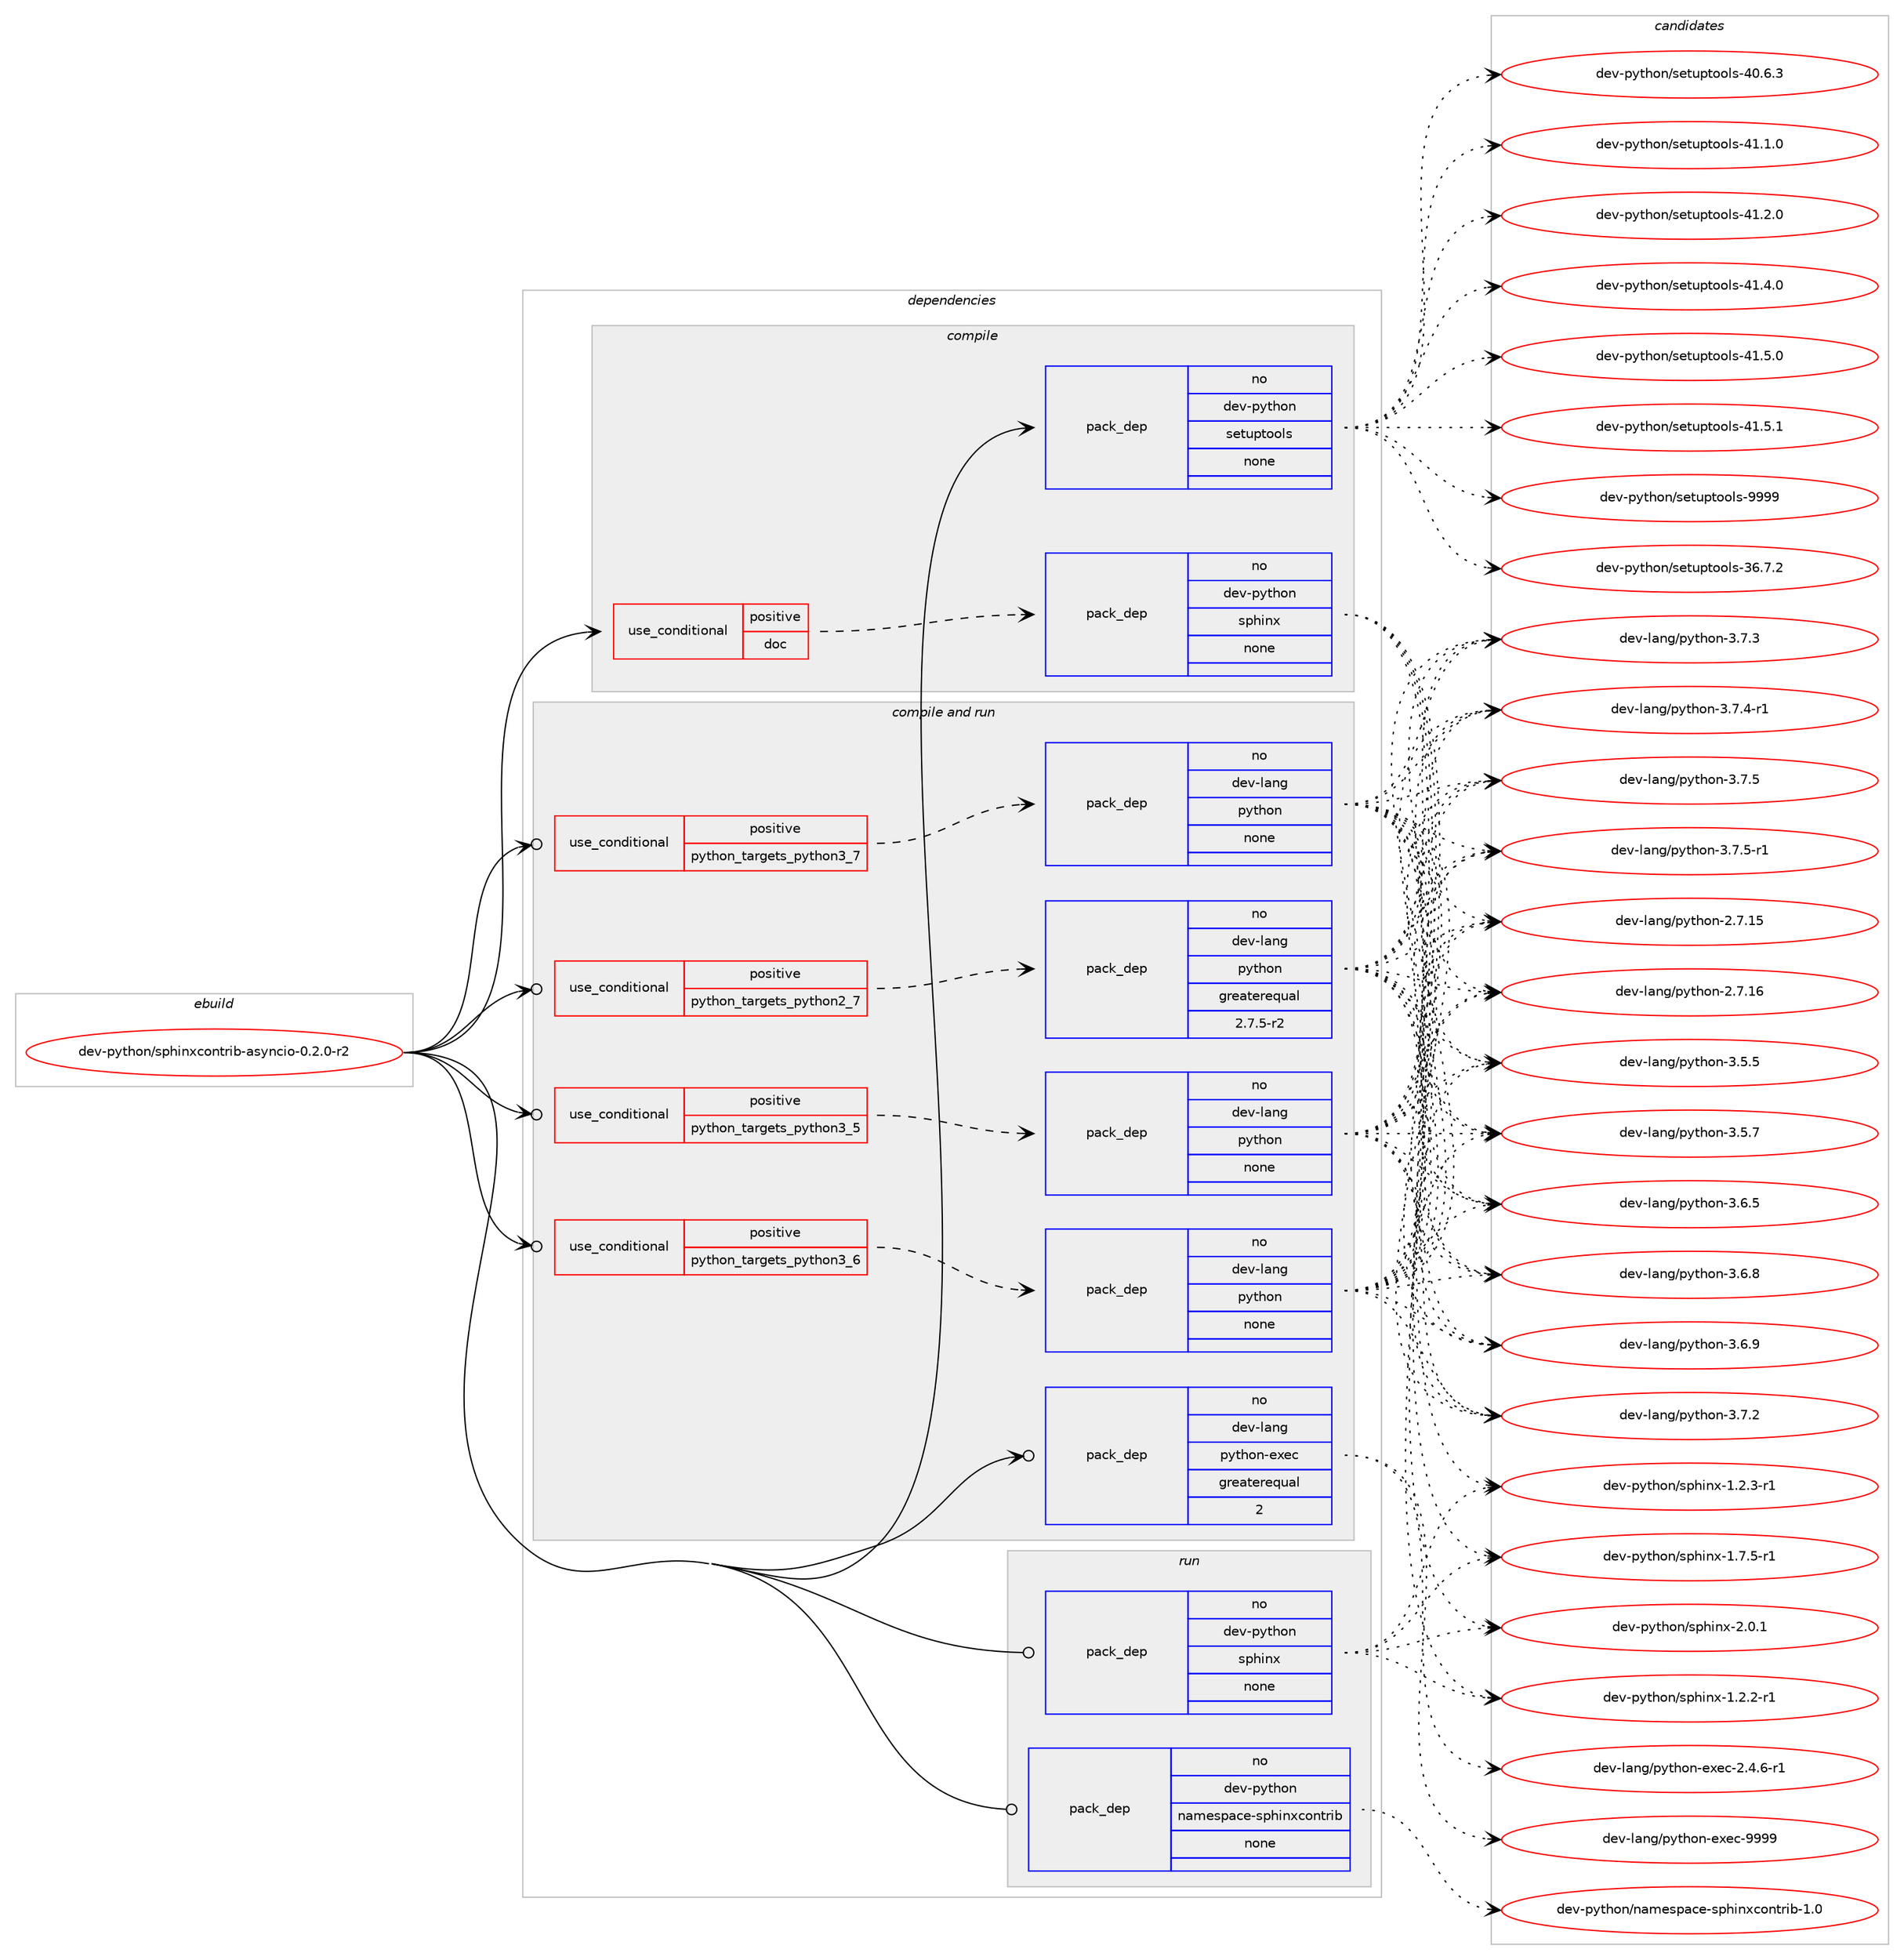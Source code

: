 digraph prolog {

# *************
# Graph options
# *************

newrank=true;
concentrate=true;
compound=true;
graph [rankdir=LR,fontname=Helvetica,fontsize=10,ranksep=1.5];#, ranksep=2.5, nodesep=0.2];
edge  [arrowhead=vee];
node  [fontname=Helvetica,fontsize=10];

# **********
# The ebuild
# **********

subgraph cluster_leftcol {
color=gray;
rank=same;
label=<<i>ebuild</i>>;
id [label="dev-python/sphinxcontrib-asyncio-0.2.0-r2", color=red, width=4, href="../dev-python/sphinxcontrib-asyncio-0.2.0-r2.svg"];
}

# ****************
# The dependencies
# ****************

subgraph cluster_midcol {
color=gray;
label=<<i>dependencies</i>>;
subgraph cluster_compile {
fillcolor="#eeeeee";
style=filled;
label=<<i>compile</i>>;
subgraph cond149709 {
dependency638266 [label=<<TABLE BORDER="0" CELLBORDER="1" CELLSPACING="0" CELLPADDING="4"><TR><TD ROWSPAN="3" CELLPADDING="10">use_conditional</TD></TR><TR><TD>positive</TD></TR><TR><TD>doc</TD></TR></TABLE>>, shape=none, color=red];
subgraph pack476676 {
dependency638267 [label=<<TABLE BORDER="0" CELLBORDER="1" CELLSPACING="0" CELLPADDING="4" WIDTH="220"><TR><TD ROWSPAN="6" CELLPADDING="30">pack_dep</TD></TR><TR><TD WIDTH="110">no</TD></TR><TR><TD>dev-python</TD></TR><TR><TD>sphinx</TD></TR><TR><TD>none</TD></TR><TR><TD></TD></TR></TABLE>>, shape=none, color=blue];
}
dependency638266:e -> dependency638267:w [weight=20,style="dashed",arrowhead="vee"];
}
id:e -> dependency638266:w [weight=20,style="solid",arrowhead="vee"];
subgraph pack476677 {
dependency638268 [label=<<TABLE BORDER="0" CELLBORDER="1" CELLSPACING="0" CELLPADDING="4" WIDTH="220"><TR><TD ROWSPAN="6" CELLPADDING="30">pack_dep</TD></TR><TR><TD WIDTH="110">no</TD></TR><TR><TD>dev-python</TD></TR><TR><TD>setuptools</TD></TR><TR><TD>none</TD></TR><TR><TD></TD></TR></TABLE>>, shape=none, color=blue];
}
id:e -> dependency638268:w [weight=20,style="solid",arrowhead="vee"];
}
subgraph cluster_compileandrun {
fillcolor="#eeeeee";
style=filled;
label=<<i>compile and run</i>>;
subgraph cond149710 {
dependency638269 [label=<<TABLE BORDER="0" CELLBORDER="1" CELLSPACING="0" CELLPADDING="4"><TR><TD ROWSPAN="3" CELLPADDING="10">use_conditional</TD></TR><TR><TD>positive</TD></TR><TR><TD>python_targets_python2_7</TD></TR></TABLE>>, shape=none, color=red];
subgraph pack476678 {
dependency638270 [label=<<TABLE BORDER="0" CELLBORDER="1" CELLSPACING="0" CELLPADDING="4" WIDTH="220"><TR><TD ROWSPAN="6" CELLPADDING="30">pack_dep</TD></TR><TR><TD WIDTH="110">no</TD></TR><TR><TD>dev-lang</TD></TR><TR><TD>python</TD></TR><TR><TD>greaterequal</TD></TR><TR><TD>2.7.5-r2</TD></TR></TABLE>>, shape=none, color=blue];
}
dependency638269:e -> dependency638270:w [weight=20,style="dashed",arrowhead="vee"];
}
id:e -> dependency638269:w [weight=20,style="solid",arrowhead="odotvee"];
subgraph cond149711 {
dependency638271 [label=<<TABLE BORDER="0" CELLBORDER="1" CELLSPACING="0" CELLPADDING="4"><TR><TD ROWSPAN="3" CELLPADDING="10">use_conditional</TD></TR><TR><TD>positive</TD></TR><TR><TD>python_targets_python3_5</TD></TR></TABLE>>, shape=none, color=red];
subgraph pack476679 {
dependency638272 [label=<<TABLE BORDER="0" CELLBORDER="1" CELLSPACING="0" CELLPADDING="4" WIDTH="220"><TR><TD ROWSPAN="6" CELLPADDING="30">pack_dep</TD></TR><TR><TD WIDTH="110">no</TD></TR><TR><TD>dev-lang</TD></TR><TR><TD>python</TD></TR><TR><TD>none</TD></TR><TR><TD></TD></TR></TABLE>>, shape=none, color=blue];
}
dependency638271:e -> dependency638272:w [weight=20,style="dashed",arrowhead="vee"];
}
id:e -> dependency638271:w [weight=20,style="solid",arrowhead="odotvee"];
subgraph cond149712 {
dependency638273 [label=<<TABLE BORDER="0" CELLBORDER="1" CELLSPACING="0" CELLPADDING="4"><TR><TD ROWSPAN="3" CELLPADDING="10">use_conditional</TD></TR><TR><TD>positive</TD></TR><TR><TD>python_targets_python3_6</TD></TR></TABLE>>, shape=none, color=red];
subgraph pack476680 {
dependency638274 [label=<<TABLE BORDER="0" CELLBORDER="1" CELLSPACING="0" CELLPADDING="4" WIDTH="220"><TR><TD ROWSPAN="6" CELLPADDING="30">pack_dep</TD></TR><TR><TD WIDTH="110">no</TD></TR><TR><TD>dev-lang</TD></TR><TR><TD>python</TD></TR><TR><TD>none</TD></TR><TR><TD></TD></TR></TABLE>>, shape=none, color=blue];
}
dependency638273:e -> dependency638274:w [weight=20,style="dashed",arrowhead="vee"];
}
id:e -> dependency638273:w [weight=20,style="solid",arrowhead="odotvee"];
subgraph cond149713 {
dependency638275 [label=<<TABLE BORDER="0" CELLBORDER="1" CELLSPACING="0" CELLPADDING="4"><TR><TD ROWSPAN="3" CELLPADDING="10">use_conditional</TD></TR><TR><TD>positive</TD></TR><TR><TD>python_targets_python3_7</TD></TR></TABLE>>, shape=none, color=red];
subgraph pack476681 {
dependency638276 [label=<<TABLE BORDER="0" CELLBORDER="1" CELLSPACING="0" CELLPADDING="4" WIDTH="220"><TR><TD ROWSPAN="6" CELLPADDING="30">pack_dep</TD></TR><TR><TD WIDTH="110">no</TD></TR><TR><TD>dev-lang</TD></TR><TR><TD>python</TD></TR><TR><TD>none</TD></TR><TR><TD></TD></TR></TABLE>>, shape=none, color=blue];
}
dependency638275:e -> dependency638276:w [weight=20,style="dashed",arrowhead="vee"];
}
id:e -> dependency638275:w [weight=20,style="solid",arrowhead="odotvee"];
subgraph pack476682 {
dependency638277 [label=<<TABLE BORDER="0" CELLBORDER="1" CELLSPACING="0" CELLPADDING="4" WIDTH="220"><TR><TD ROWSPAN="6" CELLPADDING="30">pack_dep</TD></TR><TR><TD WIDTH="110">no</TD></TR><TR><TD>dev-lang</TD></TR><TR><TD>python-exec</TD></TR><TR><TD>greaterequal</TD></TR><TR><TD>2</TD></TR></TABLE>>, shape=none, color=blue];
}
id:e -> dependency638277:w [weight=20,style="solid",arrowhead="odotvee"];
}
subgraph cluster_run {
fillcolor="#eeeeee";
style=filled;
label=<<i>run</i>>;
subgraph pack476683 {
dependency638278 [label=<<TABLE BORDER="0" CELLBORDER="1" CELLSPACING="0" CELLPADDING="4" WIDTH="220"><TR><TD ROWSPAN="6" CELLPADDING="30">pack_dep</TD></TR><TR><TD WIDTH="110">no</TD></TR><TR><TD>dev-python</TD></TR><TR><TD>namespace-sphinxcontrib</TD></TR><TR><TD>none</TD></TR><TR><TD></TD></TR></TABLE>>, shape=none, color=blue];
}
id:e -> dependency638278:w [weight=20,style="solid",arrowhead="odot"];
subgraph pack476684 {
dependency638279 [label=<<TABLE BORDER="0" CELLBORDER="1" CELLSPACING="0" CELLPADDING="4" WIDTH="220"><TR><TD ROWSPAN="6" CELLPADDING="30">pack_dep</TD></TR><TR><TD WIDTH="110">no</TD></TR><TR><TD>dev-python</TD></TR><TR><TD>sphinx</TD></TR><TR><TD>none</TD></TR><TR><TD></TD></TR></TABLE>>, shape=none, color=blue];
}
id:e -> dependency638279:w [weight=20,style="solid",arrowhead="odot"];
}
}

# **************
# The candidates
# **************

subgraph cluster_choices {
rank=same;
color=gray;
label=<<i>candidates</i>>;

subgraph choice476676 {
color=black;
nodesep=1;
choice10010111845112121116104111110471151121041051101204549465046504511449 [label="dev-python/sphinx-1.2.2-r1", color=red, width=4,href="../dev-python/sphinx-1.2.2-r1.svg"];
choice10010111845112121116104111110471151121041051101204549465046514511449 [label="dev-python/sphinx-1.2.3-r1", color=red, width=4,href="../dev-python/sphinx-1.2.3-r1.svg"];
choice10010111845112121116104111110471151121041051101204549465546534511449 [label="dev-python/sphinx-1.7.5-r1", color=red, width=4,href="../dev-python/sphinx-1.7.5-r1.svg"];
choice1001011184511212111610411111047115112104105110120455046484649 [label="dev-python/sphinx-2.0.1", color=red, width=4,href="../dev-python/sphinx-2.0.1.svg"];
dependency638267:e -> choice10010111845112121116104111110471151121041051101204549465046504511449:w [style=dotted,weight="100"];
dependency638267:e -> choice10010111845112121116104111110471151121041051101204549465046514511449:w [style=dotted,weight="100"];
dependency638267:e -> choice10010111845112121116104111110471151121041051101204549465546534511449:w [style=dotted,weight="100"];
dependency638267:e -> choice1001011184511212111610411111047115112104105110120455046484649:w [style=dotted,weight="100"];
}
subgraph choice476677 {
color=black;
nodesep=1;
choice100101118451121211161041111104711510111611711211611111110811545515446554650 [label="dev-python/setuptools-36.7.2", color=red, width=4,href="../dev-python/setuptools-36.7.2.svg"];
choice100101118451121211161041111104711510111611711211611111110811545524846544651 [label="dev-python/setuptools-40.6.3", color=red, width=4,href="../dev-python/setuptools-40.6.3.svg"];
choice100101118451121211161041111104711510111611711211611111110811545524946494648 [label="dev-python/setuptools-41.1.0", color=red, width=4,href="../dev-python/setuptools-41.1.0.svg"];
choice100101118451121211161041111104711510111611711211611111110811545524946504648 [label="dev-python/setuptools-41.2.0", color=red, width=4,href="../dev-python/setuptools-41.2.0.svg"];
choice100101118451121211161041111104711510111611711211611111110811545524946524648 [label="dev-python/setuptools-41.4.0", color=red, width=4,href="../dev-python/setuptools-41.4.0.svg"];
choice100101118451121211161041111104711510111611711211611111110811545524946534648 [label="dev-python/setuptools-41.5.0", color=red, width=4,href="../dev-python/setuptools-41.5.0.svg"];
choice100101118451121211161041111104711510111611711211611111110811545524946534649 [label="dev-python/setuptools-41.5.1", color=red, width=4,href="../dev-python/setuptools-41.5.1.svg"];
choice10010111845112121116104111110471151011161171121161111111081154557575757 [label="dev-python/setuptools-9999", color=red, width=4,href="../dev-python/setuptools-9999.svg"];
dependency638268:e -> choice100101118451121211161041111104711510111611711211611111110811545515446554650:w [style=dotted,weight="100"];
dependency638268:e -> choice100101118451121211161041111104711510111611711211611111110811545524846544651:w [style=dotted,weight="100"];
dependency638268:e -> choice100101118451121211161041111104711510111611711211611111110811545524946494648:w [style=dotted,weight="100"];
dependency638268:e -> choice100101118451121211161041111104711510111611711211611111110811545524946504648:w [style=dotted,weight="100"];
dependency638268:e -> choice100101118451121211161041111104711510111611711211611111110811545524946524648:w [style=dotted,weight="100"];
dependency638268:e -> choice100101118451121211161041111104711510111611711211611111110811545524946534648:w [style=dotted,weight="100"];
dependency638268:e -> choice100101118451121211161041111104711510111611711211611111110811545524946534649:w [style=dotted,weight="100"];
dependency638268:e -> choice10010111845112121116104111110471151011161171121161111111081154557575757:w [style=dotted,weight="100"];
}
subgraph choice476678 {
color=black;
nodesep=1;
choice10010111845108971101034711212111610411111045504655464953 [label="dev-lang/python-2.7.15", color=red, width=4,href="../dev-lang/python-2.7.15.svg"];
choice10010111845108971101034711212111610411111045504655464954 [label="dev-lang/python-2.7.16", color=red, width=4,href="../dev-lang/python-2.7.16.svg"];
choice100101118451089711010347112121116104111110455146534653 [label="dev-lang/python-3.5.5", color=red, width=4,href="../dev-lang/python-3.5.5.svg"];
choice100101118451089711010347112121116104111110455146534655 [label="dev-lang/python-3.5.7", color=red, width=4,href="../dev-lang/python-3.5.7.svg"];
choice100101118451089711010347112121116104111110455146544653 [label="dev-lang/python-3.6.5", color=red, width=4,href="../dev-lang/python-3.6.5.svg"];
choice100101118451089711010347112121116104111110455146544656 [label="dev-lang/python-3.6.8", color=red, width=4,href="../dev-lang/python-3.6.8.svg"];
choice100101118451089711010347112121116104111110455146544657 [label="dev-lang/python-3.6.9", color=red, width=4,href="../dev-lang/python-3.6.9.svg"];
choice100101118451089711010347112121116104111110455146554650 [label="dev-lang/python-3.7.2", color=red, width=4,href="../dev-lang/python-3.7.2.svg"];
choice100101118451089711010347112121116104111110455146554651 [label="dev-lang/python-3.7.3", color=red, width=4,href="../dev-lang/python-3.7.3.svg"];
choice1001011184510897110103471121211161041111104551465546524511449 [label="dev-lang/python-3.7.4-r1", color=red, width=4,href="../dev-lang/python-3.7.4-r1.svg"];
choice100101118451089711010347112121116104111110455146554653 [label="dev-lang/python-3.7.5", color=red, width=4,href="../dev-lang/python-3.7.5.svg"];
choice1001011184510897110103471121211161041111104551465546534511449 [label="dev-lang/python-3.7.5-r1", color=red, width=4,href="../dev-lang/python-3.7.5-r1.svg"];
dependency638270:e -> choice10010111845108971101034711212111610411111045504655464953:w [style=dotted,weight="100"];
dependency638270:e -> choice10010111845108971101034711212111610411111045504655464954:w [style=dotted,weight="100"];
dependency638270:e -> choice100101118451089711010347112121116104111110455146534653:w [style=dotted,weight="100"];
dependency638270:e -> choice100101118451089711010347112121116104111110455146534655:w [style=dotted,weight="100"];
dependency638270:e -> choice100101118451089711010347112121116104111110455146544653:w [style=dotted,weight="100"];
dependency638270:e -> choice100101118451089711010347112121116104111110455146544656:w [style=dotted,weight="100"];
dependency638270:e -> choice100101118451089711010347112121116104111110455146544657:w [style=dotted,weight="100"];
dependency638270:e -> choice100101118451089711010347112121116104111110455146554650:w [style=dotted,weight="100"];
dependency638270:e -> choice100101118451089711010347112121116104111110455146554651:w [style=dotted,weight="100"];
dependency638270:e -> choice1001011184510897110103471121211161041111104551465546524511449:w [style=dotted,weight="100"];
dependency638270:e -> choice100101118451089711010347112121116104111110455146554653:w [style=dotted,weight="100"];
dependency638270:e -> choice1001011184510897110103471121211161041111104551465546534511449:w [style=dotted,weight="100"];
}
subgraph choice476679 {
color=black;
nodesep=1;
choice10010111845108971101034711212111610411111045504655464953 [label="dev-lang/python-2.7.15", color=red, width=4,href="../dev-lang/python-2.7.15.svg"];
choice10010111845108971101034711212111610411111045504655464954 [label="dev-lang/python-2.7.16", color=red, width=4,href="../dev-lang/python-2.7.16.svg"];
choice100101118451089711010347112121116104111110455146534653 [label="dev-lang/python-3.5.5", color=red, width=4,href="../dev-lang/python-3.5.5.svg"];
choice100101118451089711010347112121116104111110455146534655 [label="dev-lang/python-3.5.7", color=red, width=4,href="../dev-lang/python-3.5.7.svg"];
choice100101118451089711010347112121116104111110455146544653 [label="dev-lang/python-3.6.5", color=red, width=4,href="../dev-lang/python-3.6.5.svg"];
choice100101118451089711010347112121116104111110455146544656 [label="dev-lang/python-3.6.8", color=red, width=4,href="../dev-lang/python-3.6.8.svg"];
choice100101118451089711010347112121116104111110455146544657 [label="dev-lang/python-3.6.9", color=red, width=4,href="../dev-lang/python-3.6.9.svg"];
choice100101118451089711010347112121116104111110455146554650 [label="dev-lang/python-3.7.2", color=red, width=4,href="../dev-lang/python-3.7.2.svg"];
choice100101118451089711010347112121116104111110455146554651 [label="dev-lang/python-3.7.3", color=red, width=4,href="../dev-lang/python-3.7.3.svg"];
choice1001011184510897110103471121211161041111104551465546524511449 [label="dev-lang/python-3.7.4-r1", color=red, width=4,href="../dev-lang/python-3.7.4-r1.svg"];
choice100101118451089711010347112121116104111110455146554653 [label="dev-lang/python-3.7.5", color=red, width=4,href="../dev-lang/python-3.7.5.svg"];
choice1001011184510897110103471121211161041111104551465546534511449 [label="dev-lang/python-3.7.5-r1", color=red, width=4,href="../dev-lang/python-3.7.5-r1.svg"];
dependency638272:e -> choice10010111845108971101034711212111610411111045504655464953:w [style=dotted,weight="100"];
dependency638272:e -> choice10010111845108971101034711212111610411111045504655464954:w [style=dotted,weight="100"];
dependency638272:e -> choice100101118451089711010347112121116104111110455146534653:w [style=dotted,weight="100"];
dependency638272:e -> choice100101118451089711010347112121116104111110455146534655:w [style=dotted,weight="100"];
dependency638272:e -> choice100101118451089711010347112121116104111110455146544653:w [style=dotted,weight="100"];
dependency638272:e -> choice100101118451089711010347112121116104111110455146544656:w [style=dotted,weight="100"];
dependency638272:e -> choice100101118451089711010347112121116104111110455146544657:w [style=dotted,weight="100"];
dependency638272:e -> choice100101118451089711010347112121116104111110455146554650:w [style=dotted,weight="100"];
dependency638272:e -> choice100101118451089711010347112121116104111110455146554651:w [style=dotted,weight="100"];
dependency638272:e -> choice1001011184510897110103471121211161041111104551465546524511449:w [style=dotted,weight="100"];
dependency638272:e -> choice100101118451089711010347112121116104111110455146554653:w [style=dotted,weight="100"];
dependency638272:e -> choice1001011184510897110103471121211161041111104551465546534511449:w [style=dotted,weight="100"];
}
subgraph choice476680 {
color=black;
nodesep=1;
choice10010111845108971101034711212111610411111045504655464953 [label="dev-lang/python-2.7.15", color=red, width=4,href="../dev-lang/python-2.7.15.svg"];
choice10010111845108971101034711212111610411111045504655464954 [label="dev-lang/python-2.7.16", color=red, width=4,href="../dev-lang/python-2.7.16.svg"];
choice100101118451089711010347112121116104111110455146534653 [label="dev-lang/python-3.5.5", color=red, width=4,href="../dev-lang/python-3.5.5.svg"];
choice100101118451089711010347112121116104111110455146534655 [label="dev-lang/python-3.5.7", color=red, width=4,href="../dev-lang/python-3.5.7.svg"];
choice100101118451089711010347112121116104111110455146544653 [label="dev-lang/python-3.6.5", color=red, width=4,href="../dev-lang/python-3.6.5.svg"];
choice100101118451089711010347112121116104111110455146544656 [label="dev-lang/python-3.6.8", color=red, width=4,href="../dev-lang/python-3.6.8.svg"];
choice100101118451089711010347112121116104111110455146544657 [label="dev-lang/python-3.6.9", color=red, width=4,href="../dev-lang/python-3.6.9.svg"];
choice100101118451089711010347112121116104111110455146554650 [label="dev-lang/python-3.7.2", color=red, width=4,href="../dev-lang/python-3.7.2.svg"];
choice100101118451089711010347112121116104111110455146554651 [label="dev-lang/python-3.7.3", color=red, width=4,href="../dev-lang/python-3.7.3.svg"];
choice1001011184510897110103471121211161041111104551465546524511449 [label="dev-lang/python-3.7.4-r1", color=red, width=4,href="../dev-lang/python-3.7.4-r1.svg"];
choice100101118451089711010347112121116104111110455146554653 [label="dev-lang/python-3.7.5", color=red, width=4,href="../dev-lang/python-3.7.5.svg"];
choice1001011184510897110103471121211161041111104551465546534511449 [label="dev-lang/python-3.7.5-r1", color=red, width=4,href="../dev-lang/python-3.7.5-r1.svg"];
dependency638274:e -> choice10010111845108971101034711212111610411111045504655464953:w [style=dotted,weight="100"];
dependency638274:e -> choice10010111845108971101034711212111610411111045504655464954:w [style=dotted,weight="100"];
dependency638274:e -> choice100101118451089711010347112121116104111110455146534653:w [style=dotted,weight="100"];
dependency638274:e -> choice100101118451089711010347112121116104111110455146534655:w [style=dotted,weight="100"];
dependency638274:e -> choice100101118451089711010347112121116104111110455146544653:w [style=dotted,weight="100"];
dependency638274:e -> choice100101118451089711010347112121116104111110455146544656:w [style=dotted,weight="100"];
dependency638274:e -> choice100101118451089711010347112121116104111110455146544657:w [style=dotted,weight="100"];
dependency638274:e -> choice100101118451089711010347112121116104111110455146554650:w [style=dotted,weight="100"];
dependency638274:e -> choice100101118451089711010347112121116104111110455146554651:w [style=dotted,weight="100"];
dependency638274:e -> choice1001011184510897110103471121211161041111104551465546524511449:w [style=dotted,weight="100"];
dependency638274:e -> choice100101118451089711010347112121116104111110455146554653:w [style=dotted,weight="100"];
dependency638274:e -> choice1001011184510897110103471121211161041111104551465546534511449:w [style=dotted,weight="100"];
}
subgraph choice476681 {
color=black;
nodesep=1;
choice10010111845108971101034711212111610411111045504655464953 [label="dev-lang/python-2.7.15", color=red, width=4,href="../dev-lang/python-2.7.15.svg"];
choice10010111845108971101034711212111610411111045504655464954 [label="dev-lang/python-2.7.16", color=red, width=4,href="../dev-lang/python-2.7.16.svg"];
choice100101118451089711010347112121116104111110455146534653 [label="dev-lang/python-3.5.5", color=red, width=4,href="../dev-lang/python-3.5.5.svg"];
choice100101118451089711010347112121116104111110455146534655 [label="dev-lang/python-3.5.7", color=red, width=4,href="../dev-lang/python-3.5.7.svg"];
choice100101118451089711010347112121116104111110455146544653 [label="dev-lang/python-3.6.5", color=red, width=4,href="../dev-lang/python-3.6.5.svg"];
choice100101118451089711010347112121116104111110455146544656 [label="dev-lang/python-3.6.8", color=red, width=4,href="../dev-lang/python-3.6.8.svg"];
choice100101118451089711010347112121116104111110455146544657 [label="dev-lang/python-3.6.9", color=red, width=4,href="../dev-lang/python-3.6.9.svg"];
choice100101118451089711010347112121116104111110455146554650 [label="dev-lang/python-3.7.2", color=red, width=4,href="../dev-lang/python-3.7.2.svg"];
choice100101118451089711010347112121116104111110455146554651 [label="dev-lang/python-3.7.3", color=red, width=4,href="../dev-lang/python-3.7.3.svg"];
choice1001011184510897110103471121211161041111104551465546524511449 [label="dev-lang/python-3.7.4-r1", color=red, width=4,href="../dev-lang/python-3.7.4-r1.svg"];
choice100101118451089711010347112121116104111110455146554653 [label="dev-lang/python-3.7.5", color=red, width=4,href="../dev-lang/python-3.7.5.svg"];
choice1001011184510897110103471121211161041111104551465546534511449 [label="dev-lang/python-3.7.5-r1", color=red, width=4,href="../dev-lang/python-3.7.5-r1.svg"];
dependency638276:e -> choice10010111845108971101034711212111610411111045504655464953:w [style=dotted,weight="100"];
dependency638276:e -> choice10010111845108971101034711212111610411111045504655464954:w [style=dotted,weight="100"];
dependency638276:e -> choice100101118451089711010347112121116104111110455146534653:w [style=dotted,weight="100"];
dependency638276:e -> choice100101118451089711010347112121116104111110455146534655:w [style=dotted,weight="100"];
dependency638276:e -> choice100101118451089711010347112121116104111110455146544653:w [style=dotted,weight="100"];
dependency638276:e -> choice100101118451089711010347112121116104111110455146544656:w [style=dotted,weight="100"];
dependency638276:e -> choice100101118451089711010347112121116104111110455146544657:w [style=dotted,weight="100"];
dependency638276:e -> choice100101118451089711010347112121116104111110455146554650:w [style=dotted,weight="100"];
dependency638276:e -> choice100101118451089711010347112121116104111110455146554651:w [style=dotted,weight="100"];
dependency638276:e -> choice1001011184510897110103471121211161041111104551465546524511449:w [style=dotted,weight="100"];
dependency638276:e -> choice100101118451089711010347112121116104111110455146554653:w [style=dotted,weight="100"];
dependency638276:e -> choice1001011184510897110103471121211161041111104551465546534511449:w [style=dotted,weight="100"];
}
subgraph choice476682 {
color=black;
nodesep=1;
choice10010111845108971101034711212111610411111045101120101994550465246544511449 [label="dev-lang/python-exec-2.4.6-r1", color=red, width=4,href="../dev-lang/python-exec-2.4.6-r1.svg"];
choice10010111845108971101034711212111610411111045101120101994557575757 [label="dev-lang/python-exec-9999", color=red, width=4,href="../dev-lang/python-exec-9999.svg"];
dependency638277:e -> choice10010111845108971101034711212111610411111045101120101994550465246544511449:w [style=dotted,weight="100"];
dependency638277:e -> choice10010111845108971101034711212111610411111045101120101994557575757:w [style=dotted,weight="100"];
}
subgraph choice476683 {
color=black;
nodesep=1;
choice100101118451121211161041111104711097109101115112979910145115112104105110120991111101161141059845494648 [label="dev-python/namespace-sphinxcontrib-1.0", color=red, width=4,href="../dev-python/namespace-sphinxcontrib-1.0.svg"];
dependency638278:e -> choice100101118451121211161041111104711097109101115112979910145115112104105110120991111101161141059845494648:w [style=dotted,weight="100"];
}
subgraph choice476684 {
color=black;
nodesep=1;
choice10010111845112121116104111110471151121041051101204549465046504511449 [label="dev-python/sphinx-1.2.2-r1", color=red, width=4,href="../dev-python/sphinx-1.2.2-r1.svg"];
choice10010111845112121116104111110471151121041051101204549465046514511449 [label="dev-python/sphinx-1.2.3-r1", color=red, width=4,href="../dev-python/sphinx-1.2.3-r1.svg"];
choice10010111845112121116104111110471151121041051101204549465546534511449 [label="dev-python/sphinx-1.7.5-r1", color=red, width=4,href="../dev-python/sphinx-1.7.5-r1.svg"];
choice1001011184511212111610411111047115112104105110120455046484649 [label="dev-python/sphinx-2.0.1", color=red, width=4,href="../dev-python/sphinx-2.0.1.svg"];
dependency638279:e -> choice10010111845112121116104111110471151121041051101204549465046504511449:w [style=dotted,weight="100"];
dependency638279:e -> choice10010111845112121116104111110471151121041051101204549465046514511449:w [style=dotted,weight="100"];
dependency638279:e -> choice10010111845112121116104111110471151121041051101204549465546534511449:w [style=dotted,weight="100"];
dependency638279:e -> choice1001011184511212111610411111047115112104105110120455046484649:w [style=dotted,weight="100"];
}
}

}

